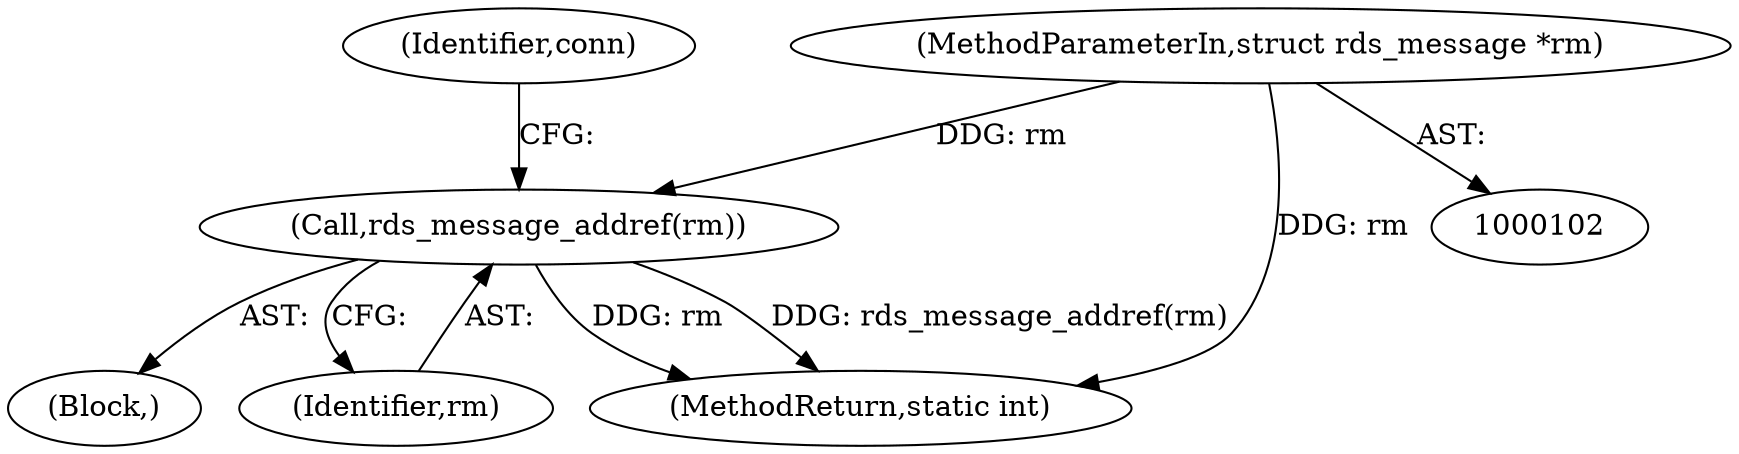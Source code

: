 digraph "0_linux_6094628bfd94323fc1cea05ec2c6affd98c18f7f_0@pointer" {
"1000104" [label="(MethodParameterIn,struct rds_message *rm)"];
"1000148" [label="(Call,rds_message_addref(rm))"];
"1000108" [label="(Block,)"];
"1000151" [label="(Identifier,conn)"];
"1000104" [label="(MethodParameterIn,struct rds_message *rm)"];
"1000149" [label="(Identifier,rm)"];
"1000192" [label="(MethodReturn,static int)"];
"1000148" [label="(Call,rds_message_addref(rm))"];
"1000104" -> "1000102"  [label="AST: "];
"1000104" -> "1000192"  [label="DDG: rm"];
"1000104" -> "1000148"  [label="DDG: rm"];
"1000148" -> "1000108"  [label="AST: "];
"1000148" -> "1000149"  [label="CFG: "];
"1000149" -> "1000148"  [label="AST: "];
"1000151" -> "1000148"  [label="CFG: "];
"1000148" -> "1000192"  [label="DDG: rm"];
"1000148" -> "1000192"  [label="DDG: rds_message_addref(rm)"];
}
